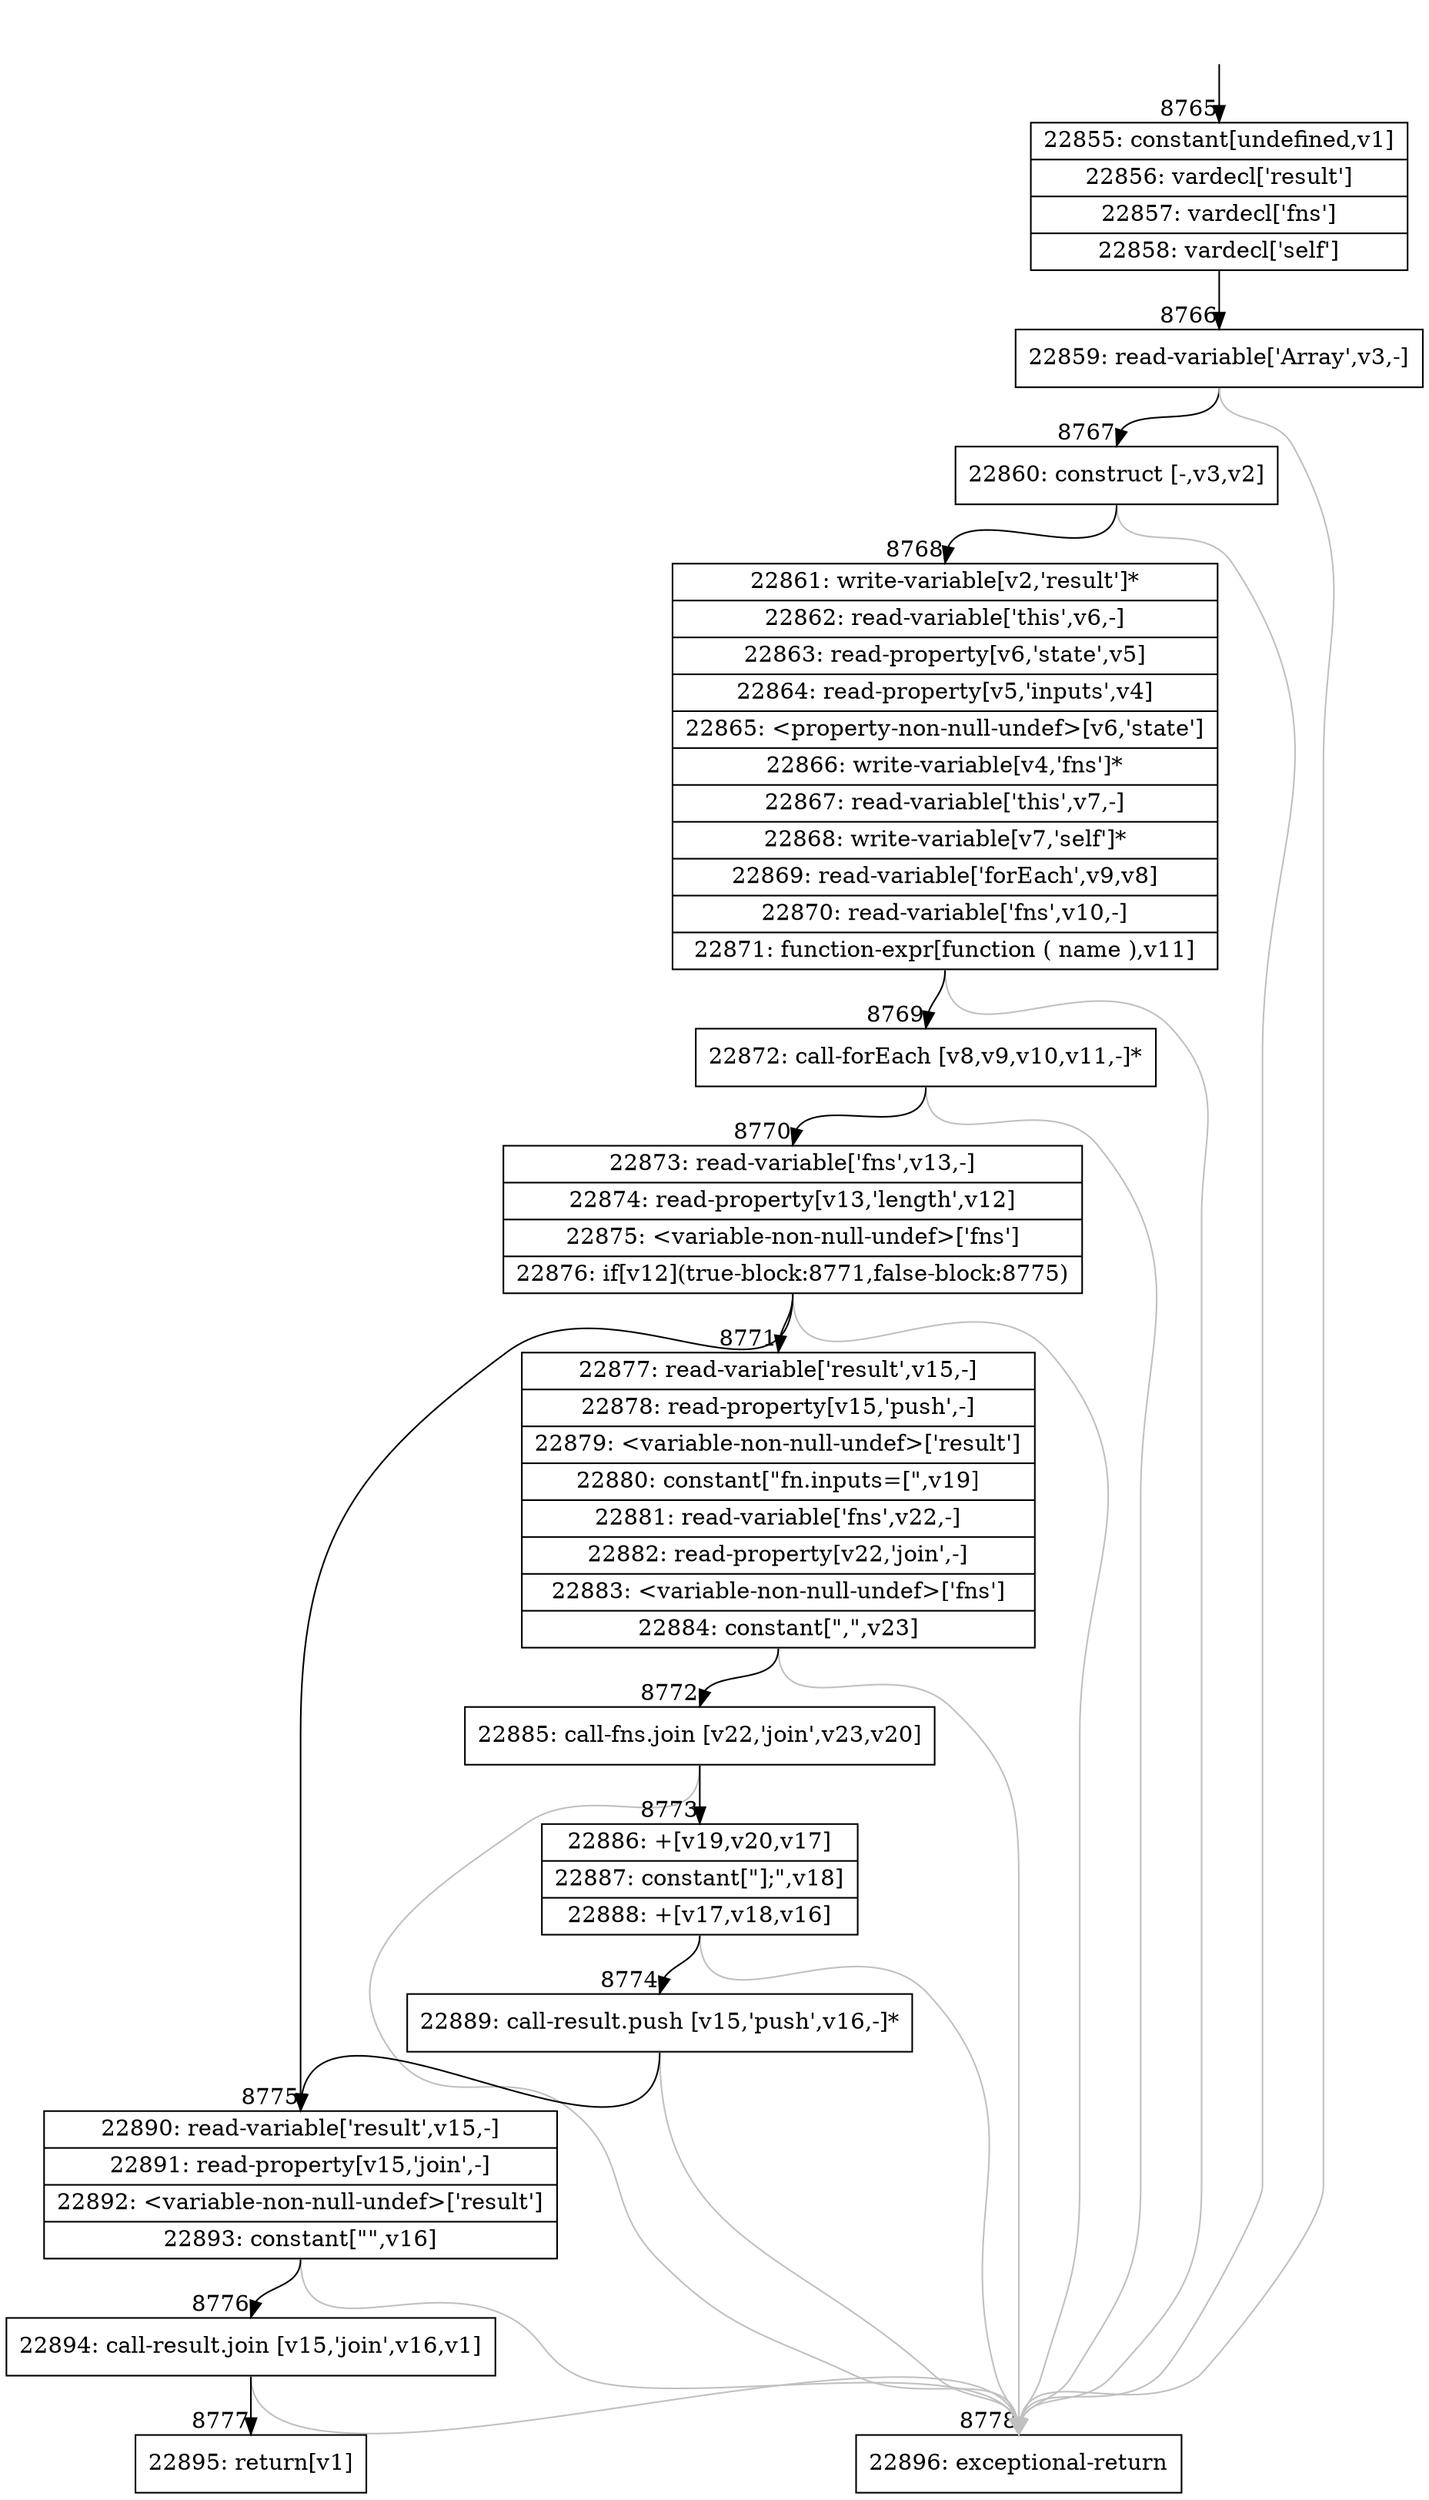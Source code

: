 digraph {
rankdir="TD"
BB_entry640[shape=none,label=""];
BB_entry640 -> BB8765 [tailport=s, headport=n, headlabel="    8765"]
BB8765 [shape=record label="{22855: constant[undefined,v1]|22856: vardecl['result']|22857: vardecl['fns']|22858: vardecl['self']}" ] 
BB8765 -> BB8766 [tailport=s, headport=n, headlabel="      8766"]
BB8766 [shape=record label="{22859: read-variable['Array',v3,-]}" ] 
BB8766 -> BB8767 [tailport=s, headport=n, headlabel="      8767"]
BB8766 -> BB8778 [tailport=s, headport=n, color=gray, headlabel="      8778"]
BB8767 [shape=record label="{22860: construct [-,v3,v2]}" ] 
BB8767 -> BB8768 [tailport=s, headport=n, headlabel="      8768"]
BB8767 -> BB8778 [tailport=s, headport=n, color=gray]
BB8768 [shape=record label="{22861: write-variable[v2,'result']*|22862: read-variable['this',v6,-]|22863: read-property[v6,'state',v5]|22864: read-property[v5,'inputs',v4]|22865: \<property-non-null-undef\>[v6,'state']|22866: write-variable[v4,'fns']*|22867: read-variable['this',v7,-]|22868: write-variable[v7,'self']*|22869: read-variable['forEach',v9,v8]|22870: read-variable['fns',v10,-]|22871: function-expr[function ( name ),v11]}" ] 
BB8768 -> BB8769 [tailport=s, headport=n, headlabel="      8769"]
BB8768 -> BB8778 [tailport=s, headport=n, color=gray]
BB8769 [shape=record label="{22872: call-forEach [v8,v9,v10,v11,-]*}" ] 
BB8769 -> BB8770 [tailport=s, headport=n, headlabel="      8770"]
BB8769 -> BB8778 [tailport=s, headport=n, color=gray]
BB8770 [shape=record label="{22873: read-variable['fns',v13,-]|22874: read-property[v13,'length',v12]|22875: \<variable-non-null-undef\>['fns']|22876: if[v12](true-block:8771,false-block:8775)}" ] 
BB8770 -> BB8771 [tailport=s, headport=n, headlabel="      8771"]
BB8770 -> BB8775 [tailport=s, headport=n, headlabel="      8775"]
BB8770 -> BB8778 [tailport=s, headport=n, color=gray]
BB8771 [shape=record label="{22877: read-variable['result',v15,-]|22878: read-property[v15,'push',-]|22879: \<variable-non-null-undef\>['result']|22880: constant[\"fn.inputs=[\",v19]|22881: read-variable['fns',v22,-]|22882: read-property[v22,'join',-]|22883: \<variable-non-null-undef\>['fns']|22884: constant[\",\",v23]}" ] 
BB8771 -> BB8772 [tailport=s, headport=n, headlabel="      8772"]
BB8771 -> BB8778 [tailport=s, headport=n, color=gray]
BB8772 [shape=record label="{22885: call-fns.join [v22,'join',v23,v20]}" ] 
BB8772 -> BB8773 [tailport=s, headport=n, headlabel="      8773"]
BB8772 -> BB8778 [tailport=s, headport=n, color=gray]
BB8773 [shape=record label="{22886: +[v19,v20,v17]|22887: constant[\"];\",v18]|22888: +[v17,v18,v16]}" ] 
BB8773 -> BB8774 [tailport=s, headport=n, headlabel="      8774"]
BB8773 -> BB8778 [tailport=s, headport=n, color=gray]
BB8774 [shape=record label="{22889: call-result.push [v15,'push',v16,-]*}" ] 
BB8774 -> BB8775 [tailport=s, headport=n]
BB8774 -> BB8778 [tailport=s, headport=n, color=gray]
BB8775 [shape=record label="{22890: read-variable['result',v15,-]|22891: read-property[v15,'join',-]|22892: \<variable-non-null-undef\>['result']|22893: constant[\"\",v16]}" ] 
BB8775 -> BB8776 [tailport=s, headport=n, headlabel="      8776"]
BB8775 -> BB8778 [tailport=s, headport=n, color=gray]
BB8776 [shape=record label="{22894: call-result.join [v15,'join',v16,v1]}" ] 
BB8776 -> BB8777 [tailport=s, headport=n, headlabel="      8777"]
BB8776 -> BB8778 [tailport=s, headport=n, color=gray]
BB8777 [shape=record label="{22895: return[v1]}" ] 
BB8778 [shape=record label="{22896: exceptional-return}" ] 
//#$~ 13183
}
